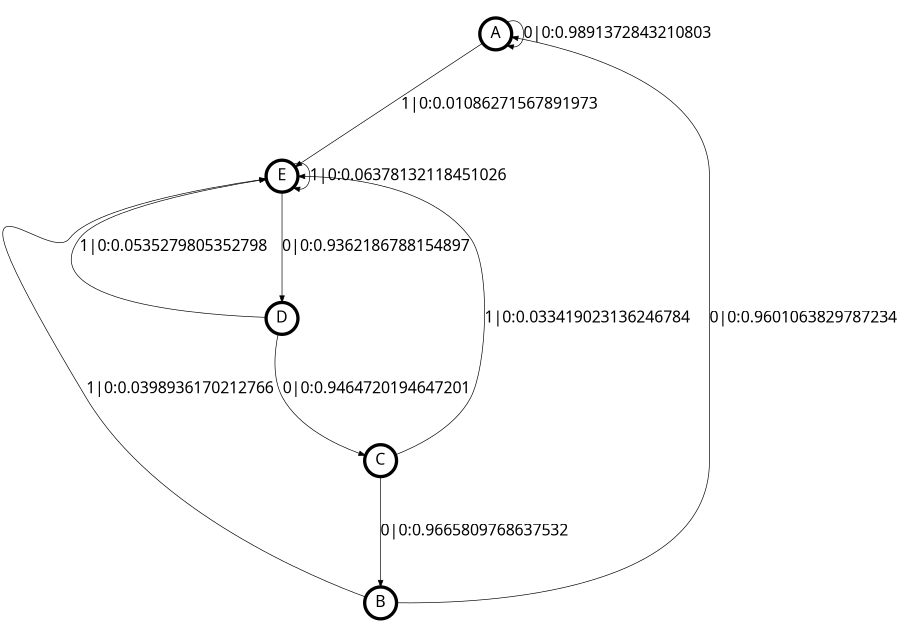 digraph  {
size = "6,8.5";
ratio = "fill";
node
[shape = circle];
node [fontsize = 24];
node [penwidth = 5];
edge [fontsize = 24];
node [fontname = "CMU Serif Roman"];
graph [fontname = "CMU Serif Roman"];
edge [fontname = "CMU Serif Roman"];
A -> A [label = "0|0:0.9891372843210803\l"];
A -> E [label = "1|0:0.01086271567891973\l"];
B -> A [label = "0|0:0.9601063829787234\l"];
B -> E [label = "1|0:0.0398936170212766\l"];
C -> B [label = "0|0:0.9665809768637532\l"];
C -> E [label = "1|0:0.033419023136246784\l"];
D -> C [label = "0|0:0.9464720194647201\l"];
D -> E [label = "1|0:0.0535279805352798\l"];
E -> D [label = "0|0:0.9362186788154897\l"];
E -> E [label = "1|0:0.06378132118451026\l"];
}